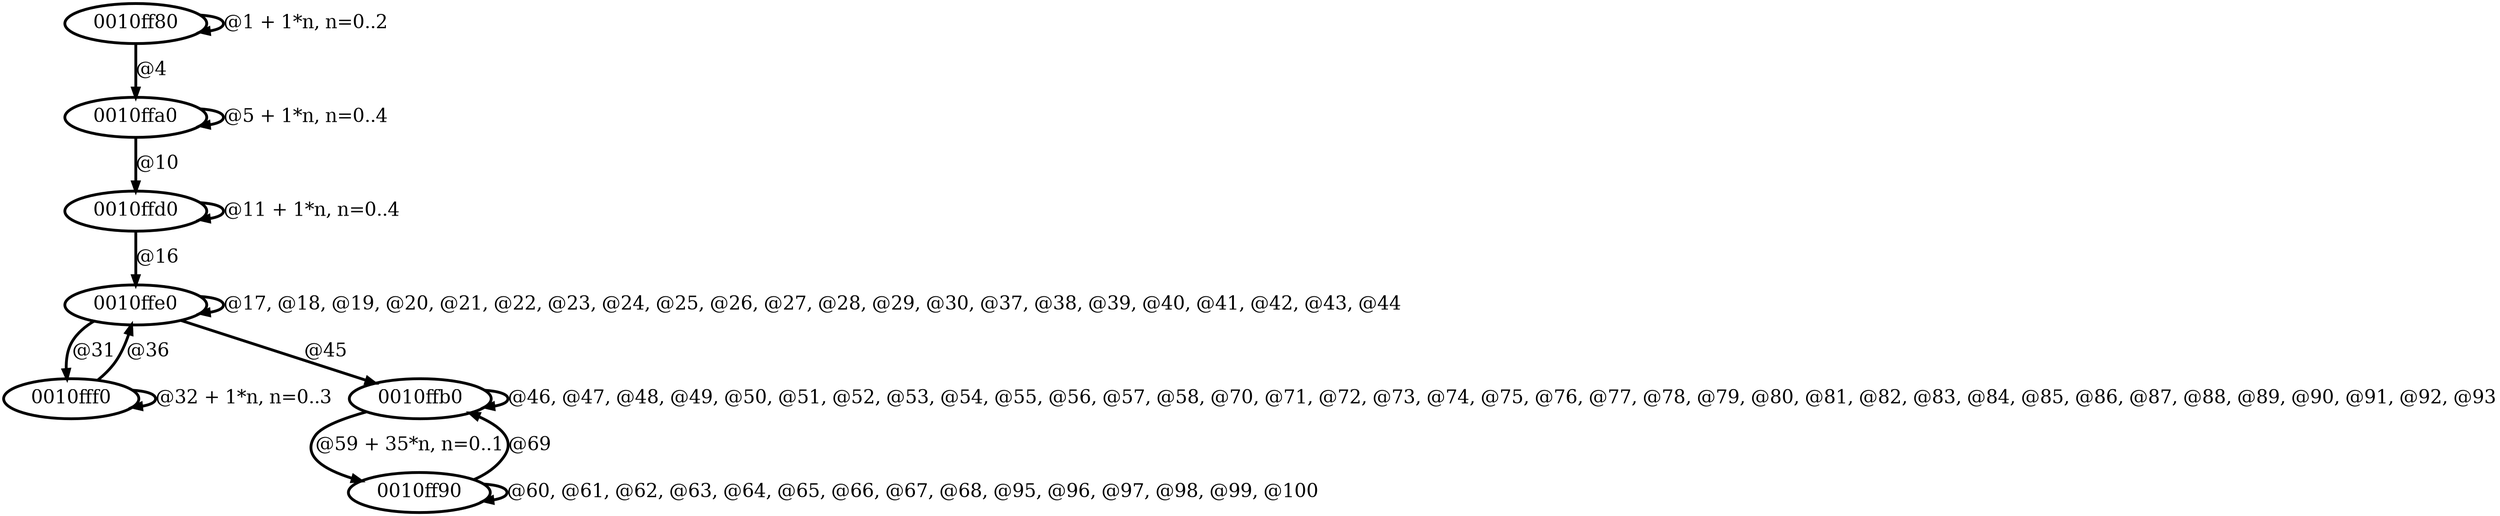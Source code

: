 digraph G {
        node [style=rounded, penwidth=3, fontsize=20, shape=oval];
        "0010ff80" -> "0010ff80" [label="@1 + 1*n, n=0..2", color=black,arrowsize=1,style=bold,penwidth=3,fontsize=20];
"0010ff80" -> "0010ffa0" [label="@4", color=black,arrowsize=1,style=bold,penwidth=3,fontsize=20];
"0010ffa0" -> "0010ffa0" [label="@5 + 1*n, n=0..4", color=black,arrowsize=1,style=bold,penwidth=3,fontsize=20];
"0010ffa0" -> "0010ffd0" [label="@10", color=black,arrowsize=1,style=bold,penwidth=3,fontsize=20];
"0010ffd0" -> "0010ffd0" [label="@11 + 1*n, n=0..4", color=black,arrowsize=1,style=bold,penwidth=3,fontsize=20];
"0010ffd0" -> "0010ffe0" [label="@16", color=black,arrowsize=1,style=bold,penwidth=3,fontsize=20];
"0010ffe0" -> "0010ffe0" [label="@17, @18, @19, @20, @21, @22, @23, @24, @25, @26, @27, @28, @29, @30, @37, @38, @39, @40, @41, @42, @43, @44", color=black,arrowsize=1,style=bold,penwidth=3,fontsize=20];
"0010ffe0" -> "0010fff0" [label="@31", color=black,arrowsize=1,style=bold,penwidth=3,fontsize=20];
"0010fff0" -> "0010fff0" [label="@32 + 1*n, n=0..3", color=black,arrowsize=1,style=bold,penwidth=3,fontsize=20];
"0010fff0" -> "0010ffe0" [label="@36", color=black,arrowsize=1,style=bold,penwidth=3,fontsize=20];
"0010ffe0" -> "0010ffb0" [label="@45", color=black,arrowsize=1,style=bold,penwidth=3,fontsize=20];
"0010ffb0" -> "0010ffb0" [label="@46, @47, @48, @49, @50, @51, @52, @53, @54, @55, @56, @57, @58, @70, @71, @72, @73, @74, @75, @76, @77, @78, @79, @80, @81, @82, @83, @84, @85, @86, @87, @88, @89, @90, @91, @92, @93", color=black,arrowsize=1,style=bold,penwidth=3,fontsize=20];
"0010ffb0" -> "0010ff90" [label="@59 + 35*n, n=0..1", color=black,arrowsize=1,style=bold,penwidth=3,fontsize=20];
"0010ff90" -> "0010ff90" [label="@60, @61, @62, @63, @64, @65, @66, @67, @68, @95, @96, @97, @98, @99, @100", color=black,arrowsize=1,style=bold,penwidth=3,fontsize=20];
"0010ff90" -> "0010ffb0" [label="@69", color=black,arrowsize=1,style=bold,penwidth=3,fontsize=20];
}
